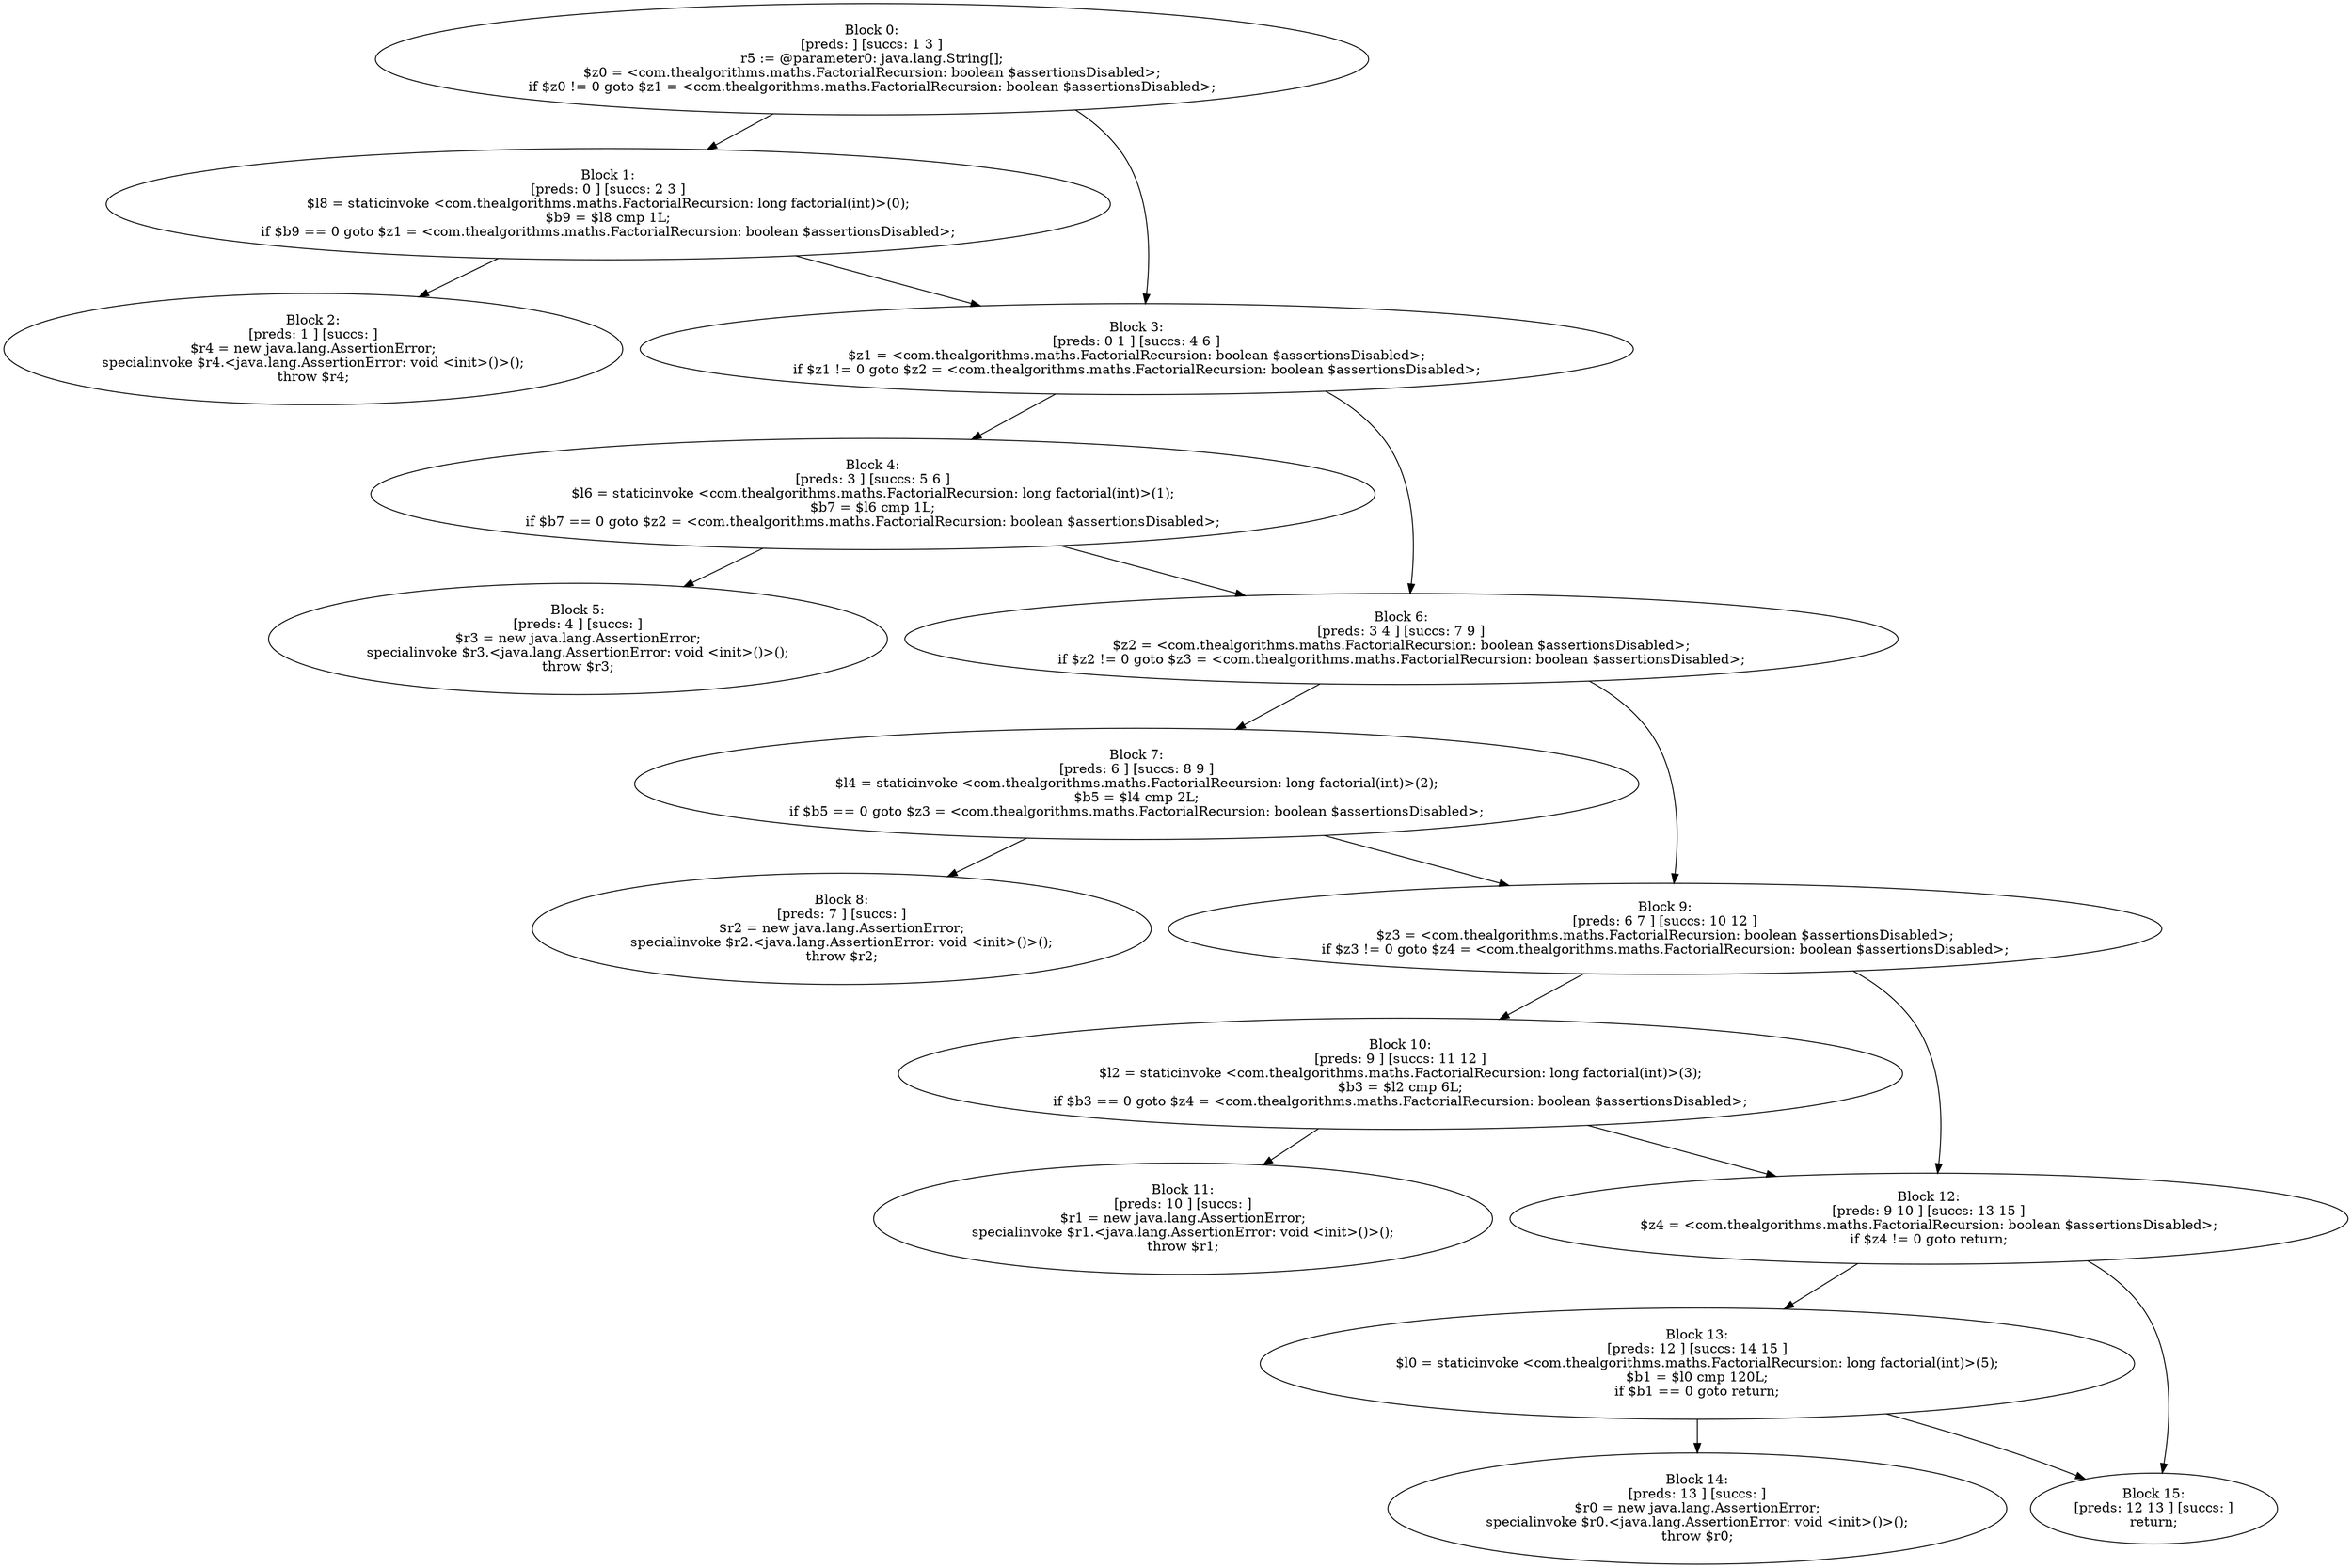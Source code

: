 digraph "unitGraph" {
    "Block 0:
[preds: ] [succs: 1 3 ]
r5 := @parameter0: java.lang.String[];
$z0 = <com.thealgorithms.maths.FactorialRecursion: boolean $assertionsDisabled>;
if $z0 != 0 goto $z1 = <com.thealgorithms.maths.FactorialRecursion: boolean $assertionsDisabled>;
"
    "Block 1:
[preds: 0 ] [succs: 2 3 ]
$l8 = staticinvoke <com.thealgorithms.maths.FactorialRecursion: long factorial(int)>(0);
$b9 = $l8 cmp 1L;
if $b9 == 0 goto $z1 = <com.thealgorithms.maths.FactorialRecursion: boolean $assertionsDisabled>;
"
    "Block 2:
[preds: 1 ] [succs: ]
$r4 = new java.lang.AssertionError;
specialinvoke $r4.<java.lang.AssertionError: void <init>()>();
throw $r4;
"
    "Block 3:
[preds: 0 1 ] [succs: 4 6 ]
$z1 = <com.thealgorithms.maths.FactorialRecursion: boolean $assertionsDisabled>;
if $z1 != 0 goto $z2 = <com.thealgorithms.maths.FactorialRecursion: boolean $assertionsDisabled>;
"
    "Block 4:
[preds: 3 ] [succs: 5 6 ]
$l6 = staticinvoke <com.thealgorithms.maths.FactorialRecursion: long factorial(int)>(1);
$b7 = $l6 cmp 1L;
if $b7 == 0 goto $z2 = <com.thealgorithms.maths.FactorialRecursion: boolean $assertionsDisabled>;
"
    "Block 5:
[preds: 4 ] [succs: ]
$r3 = new java.lang.AssertionError;
specialinvoke $r3.<java.lang.AssertionError: void <init>()>();
throw $r3;
"
    "Block 6:
[preds: 3 4 ] [succs: 7 9 ]
$z2 = <com.thealgorithms.maths.FactorialRecursion: boolean $assertionsDisabled>;
if $z2 != 0 goto $z3 = <com.thealgorithms.maths.FactorialRecursion: boolean $assertionsDisabled>;
"
    "Block 7:
[preds: 6 ] [succs: 8 9 ]
$l4 = staticinvoke <com.thealgorithms.maths.FactorialRecursion: long factorial(int)>(2);
$b5 = $l4 cmp 2L;
if $b5 == 0 goto $z3 = <com.thealgorithms.maths.FactorialRecursion: boolean $assertionsDisabled>;
"
    "Block 8:
[preds: 7 ] [succs: ]
$r2 = new java.lang.AssertionError;
specialinvoke $r2.<java.lang.AssertionError: void <init>()>();
throw $r2;
"
    "Block 9:
[preds: 6 7 ] [succs: 10 12 ]
$z3 = <com.thealgorithms.maths.FactorialRecursion: boolean $assertionsDisabled>;
if $z3 != 0 goto $z4 = <com.thealgorithms.maths.FactorialRecursion: boolean $assertionsDisabled>;
"
    "Block 10:
[preds: 9 ] [succs: 11 12 ]
$l2 = staticinvoke <com.thealgorithms.maths.FactorialRecursion: long factorial(int)>(3);
$b3 = $l2 cmp 6L;
if $b3 == 0 goto $z4 = <com.thealgorithms.maths.FactorialRecursion: boolean $assertionsDisabled>;
"
    "Block 11:
[preds: 10 ] [succs: ]
$r1 = new java.lang.AssertionError;
specialinvoke $r1.<java.lang.AssertionError: void <init>()>();
throw $r1;
"
    "Block 12:
[preds: 9 10 ] [succs: 13 15 ]
$z4 = <com.thealgorithms.maths.FactorialRecursion: boolean $assertionsDisabled>;
if $z4 != 0 goto return;
"
    "Block 13:
[preds: 12 ] [succs: 14 15 ]
$l0 = staticinvoke <com.thealgorithms.maths.FactorialRecursion: long factorial(int)>(5);
$b1 = $l0 cmp 120L;
if $b1 == 0 goto return;
"
    "Block 14:
[preds: 13 ] [succs: ]
$r0 = new java.lang.AssertionError;
specialinvoke $r0.<java.lang.AssertionError: void <init>()>();
throw $r0;
"
    "Block 15:
[preds: 12 13 ] [succs: ]
return;
"
    "Block 0:
[preds: ] [succs: 1 3 ]
r5 := @parameter0: java.lang.String[];
$z0 = <com.thealgorithms.maths.FactorialRecursion: boolean $assertionsDisabled>;
if $z0 != 0 goto $z1 = <com.thealgorithms.maths.FactorialRecursion: boolean $assertionsDisabled>;
"->"Block 1:
[preds: 0 ] [succs: 2 3 ]
$l8 = staticinvoke <com.thealgorithms.maths.FactorialRecursion: long factorial(int)>(0);
$b9 = $l8 cmp 1L;
if $b9 == 0 goto $z1 = <com.thealgorithms.maths.FactorialRecursion: boolean $assertionsDisabled>;
";
    "Block 0:
[preds: ] [succs: 1 3 ]
r5 := @parameter0: java.lang.String[];
$z0 = <com.thealgorithms.maths.FactorialRecursion: boolean $assertionsDisabled>;
if $z0 != 0 goto $z1 = <com.thealgorithms.maths.FactorialRecursion: boolean $assertionsDisabled>;
"->"Block 3:
[preds: 0 1 ] [succs: 4 6 ]
$z1 = <com.thealgorithms.maths.FactorialRecursion: boolean $assertionsDisabled>;
if $z1 != 0 goto $z2 = <com.thealgorithms.maths.FactorialRecursion: boolean $assertionsDisabled>;
";
    "Block 1:
[preds: 0 ] [succs: 2 3 ]
$l8 = staticinvoke <com.thealgorithms.maths.FactorialRecursion: long factorial(int)>(0);
$b9 = $l8 cmp 1L;
if $b9 == 0 goto $z1 = <com.thealgorithms.maths.FactorialRecursion: boolean $assertionsDisabled>;
"->"Block 2:
[preds: 1 ] [succs: ]
$r4 = new java.lang.AssertionError;
specialinvoke $r4.<java.lang.AssertionError: void <init>()>();
throw $r4;
";
    "Block 1:
[preds: 0 ] [succs: 2 3 ]
$l8 = staticinvoke <com.thealgorithms.maths.FactorialRecursion: long factorial(int)>(0);
$b9 = $l8 cmp 1L;
if $b9 == 0 goto $z1 = <com.thealgorithms.maths.FactorialRecursion: boolean $assertionsDisabled>;
"->"Block 3:
[preds: 0 1 ] [succs: 4 6 ]
$z1 = <com.thealgorithms.maths.FactorialRecursion: boolean $assertionsDisabled>;
if $z1 != 0 goto $z2 = <com.thealgorithms.maths.FactorialRecursion: boolean $assertionsDisabled>;
";
    "Block 3:
[preds: 0 1 ] [succs: 4 6 ]
$z1 = <com.thealgorithms.maths.FactorialRecursion: boolean $assertionsDisabled>;
if $z1 != 0 goto $z2 = <com.thealgorithms.maths.FactorialRecursion: boolean $assertionsDisabled>;
"->"Block 4:
[preds: 3 ] [succs: 5 6 ]
$l6 = staticinvoke <com.thealgorithms.maths.FactorialRecursion: long factorial(int)>(1);
$b7 = $l6 cmp 1L;
if $b7 == 0 goto $z2 = <com.thealgorithms.maths.FactorialRecursion: boolean $assertionsDisabled>;
";
    "Block 3:
[preds: 0 1 ] [succs: 4 6 ]
$z1 = <com.thealgorithms.maths.FactorialRecursion: boolean $assertionsDisabled>;
if $z1 != 0 goto $z2 = <com.thealgorithms.maths.FactorialRecursion: boolean $assertionsDisabled>;
"->"Block 6:
[preds: 3 4 ] [succs: 7 9 ]
$z2 = <com.thealgorithms.maths.FactorialRecursion: boolean $assertionsDisabled>;
if $z2 != 0 goto $z3 = <com.thealgorithms.maths.FactorialRecursion: boolean $assertionsDisabled>;
";
    "Block 4:
[preds: 3 ] [succs: 5 6 ]
$l6 = staticinvoke <com.thealgorithms.maths.FactorialRecursion: long factorial(int)>(1);
$b7 = $l6 cmp 1L;
if $b7 == 0 goto $z2 = <com.thealgorithms.maths.FactorialRecursion: boolean $assertionsDisabled>;
"->"Block 5:
[preds: 4 ] [succs: ]
$r3 = new java.lang.AssertionError;
specialinvoke $r3.<java.lang.AssertionError: void <init>()>();
throw $r3;
";
    "Block 4:
[preds: 3 ] [succs: 5 6 ]
$l6 = staticinvoke <com.thealgorithms.maths.FactorialRecursion: long factorial(int)>(1);
$b7 = $l6 cmp 1L;
if $b7 == 0 goto $z2 = <com.thealgorithms.maths.FactorialRecursion: boolean $assertionsDisabled>;
"->"Block 6:
[preds: 3 4 ] [succs: 7 9 ]
$z2 = <com.thealgorithms.maths.FactorialRecursion: boolean $assertionsDisabled>;
if $z2 != 0 goto $z3 = <com.thealgorithms.maths.FactorialRecursion: boolean $assertionsDisabled>;
";
    "Block 6:
[preds: 3 4 ] [succs: 7 9 ]
$z2 = <com.thealgorithms.maths.FactorialRecursion: boolean $assertionsDisabled>;
if $z2 != 0 goto $z3 = <com.thealgorithms.maths.FactorialRecursion: boolean $assertionsDisabled>;
"->"Block 7:
[preds: 6 ] [succs: 8 9 ]
$l4 = staticinvoke <com.thealgorithms.maths.FactorialRecursion: long factorial(int)>(2);
$b5 = $l4 cmp 2L;
if $b5 == 0 goto $z3 = <com.thealgorithms.maths.FactorialRecursion: boolean $assertionsDisabled>;
";
    "Block 6:
[preds: 3 4 ] [succs: 7 9 ]
$z2 = <com.thealgorithms.maths.FactorialRecursion: boolean $assertionsDisabled>;
if $z2 != 0 goto $z3 = <com.thealgorithms.maths.FactorialRecursion: boolean $assertionsDisabled>;
"->"Block 9:
[preds: 6 7 ] [succs: 10 12 ]
$z3 = <com.thealgorithms.maths.FactorialRecursion: boolean $assertionsDisabled>;
if $z3 != 0 goto $z4 = <com.thealgorithms.maths.FactorialRecursion: boolean $assertionsDisabled>;
";
    "Block 7:
[preds: 6 ] [succs: 8 9 ]
$l4 = staticinvoke <com.thealgorithms.maths.FactorialRecursion: long factorial(int)>(2);
$b5 = $l4 cmp 2L;
if $b5 == 0 goto $z3 = <com.thealgorithms.maths.FactorialRecursion: boolean $assertionsDisabled>;
"->"Block 8:
[preds: 7 ] [succs: ]
$r2 = new java.lang.AssertionError;
specialinvoke $r2.<java.lang.AssertionError: void <init>()>();
throw $r2;
";
    "Block 7:
[preds: 6 ] [succs: 8 9 ]
$l4 = staticinvoke <com.thealgorithms.maths.FactorialRecursion: long factorial(int)>(2);
$b5 = $l4 cmp 2L;
if $b5 == 0 goto $z3 = <com.thealgorithms.maths.FactorialRecursion: boolean $assertionsDisabled>;
"->"Block 9:
[preds: 6 7 ] [succs: 10 12 ]
$z3 = <com.thealgorithms.maths.FactorialRecursion: boolean $assertionsDisabled>;
if $z3 != 0 goto $z4 = <com.thealgorithms.maths.FactorialRecursion: boolean $assertionsDisabled>;
";
    "Block 9:
[preds: 6 7 ] [succs: 10 12 ]
$z3 = <com.thealgorithms.maths.FactorialRecursion: boolean $assertionsDisabled>;
if $z3 != 0 goto $z4 = <com.thealgorithms.maths.FactorialRecursion: boolean $assertionsDisabled>;
"->"Block 10:
[preds: 9 ] [succs: 11 12 ]
$l2 = staticinvoke <com.thealgorithms.maths.FactorialRecursion: long factorial(int)>(3);
$b3 = $l2 cmp 6L;
if $b3 == 0 goto $z4 = <com.thealgorithms.maths.FactorialRecursion: boolean $assertionsDisabled>;
";
    "Block 9:
[preds: 6 7 ] [succs: 10 12 ]
$z3 = <com.thealgorithms.maths.FactorialRecursion: boolean $assertionsDisabled>;
if $z3 != 0 goto $z4 = <com.thealgorithms.maths.FactorialRecursion: boolean $assertionsDisabled>;
"->"Block 12:
[preds: 9 10 ] [succs: 13 15 ]
$z4 = <com.thealgorithms.maths.FactorialRecursion: boolean $assertionsDisabled>;
if $z4 != 0 goto return;
";
    "Block 10:
[preds: 9 ] [succs: 11 12 ]
$l2 = staticinvoke <com.thealgorithms.maths.FactorialRecursion: long factorial(int)>(3);
$b3 = $l2 cmp 6L;
if $b3 == 0 goto $z4 = <com.thealgorithms.maths.FactorialRecursion: boolean $assertionsDisabled>;
"->"Block 11:
[preds: 10 ] [succs: ]
$r1 = new java.lang.AssertionError;
specialinvoke $r1.<java.lang.AssertionError: void <init>()>();
throw $r1;
";
    "Block 10:
[preds: 9 ] [succs: 11 12 ]
$l2 = staticinvoke <com.thealgorithms.maths.FactorialRecursion: long factorial(int)>(3);
$b3 = $l2 cmp 6L;
if $b3 == 0 goto $z4 = <com.thealgorithms.maths.FactorialRecursion: boolean $assertionsDisabled>;
"->"Block 12:
[preds: 9 10 ] [succs: 13 15 ]
$z4 = <com.thealgorithms.maths.FactorialRecursion: boolean $assertionsDisabled>;
if $z4 != 0 goto return;
";
    "Block 12:
[preds: 9 10 ] [succs: 13 15 ]
$z4 = <com.thealgorithms.maths.FactorialRecursion: boolean $assertionsDisabled>;
if $z4 != 0 goto return;
"->"Block 13:
[preds: 12 ] [succs: 14 15 ]
$l0 = staticinvoke <com.thealgorithms.maths.FactorialRecursion: long factorial(int)>(5);
$b1 = $l0 cmp 120L;
if $b1 == 0 goto return;
";
    "Block 12:
[preds: 9 10 ] [succs: 13 15 ]
$z4 = <com.thealgorithms.maths.FactorialRecursion: boolean $assertionsDisabled>;
if $z4 != 0 goto return;
"->"Block 15:
[preds: 12 13 ] [succs: ]
return;
";
    "Block 13:
[preds: 12 ] [succs: 14 15 ]
$l0 = staticinvoke <com.thealgorithms.maths.FactorialRecursion: long factorial(int)>(5);
$b1 = $l0 cmp 120L;
if $b1 == 0 goto return;
"->"Block 14:
[preds: 13 ] [succs: ]
$r0 = new java.lang.AssertionError;
specialinvoke $r0.<java.lang.AssertionError: void <init>()>();
throw $r0;
";
    "Block 13:
[preds: 12 ] [succs: 14 15 ]
$l0 = staticinvoke <com.thealgorithms.maths.FactorialRecursion: long factorial(int)>(5);
$b1 = $l0 cmp 120L;
if $b1 == 0 goto return;
"->"Block 15:
[preds: 12 13 ] [succs: ]
return;
";
}
